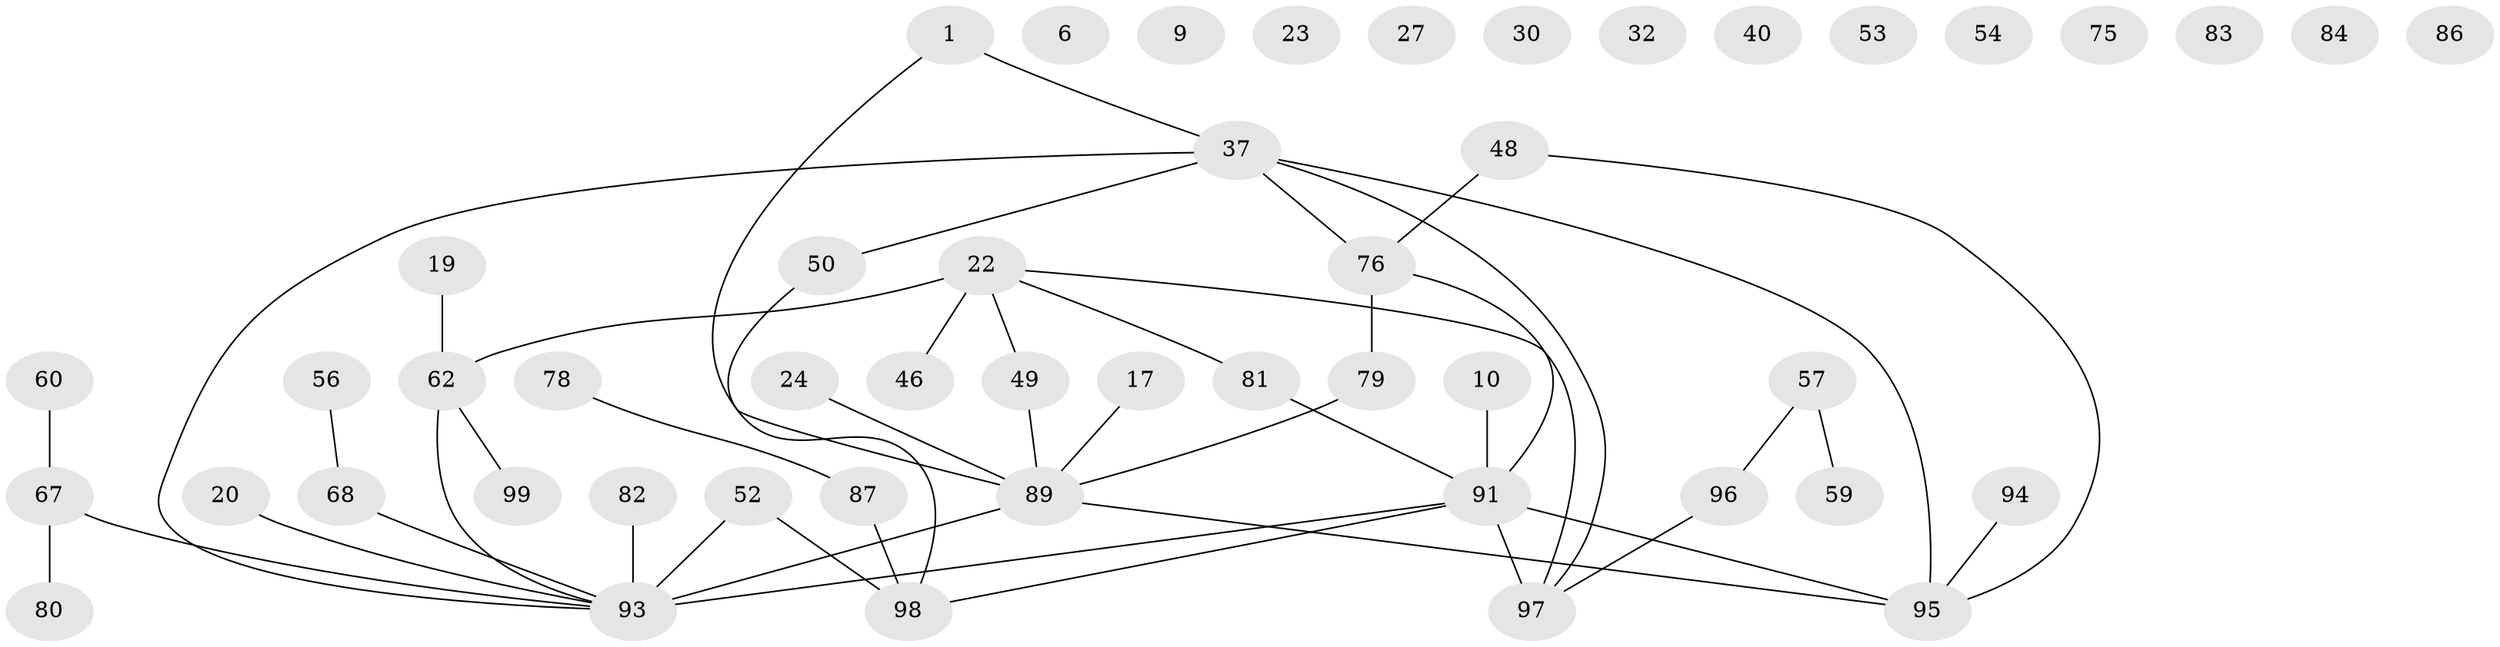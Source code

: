 // original degree distribution, {2: 0.26262626262626265, 3: 0.15151515151515152, 0: 0.12121212121212122, 1: 0.24242424242424243, 5: 0.06060606060606061, 4: 0.13131313131313133, 6: 0.020202020202020204, 7: 0.010101010101010102}
// Generated by graph-tools (version 1.1) at 2025/40/03/09/25 04:40:39]
// undirected, 49 vertices, 47 edges
graph export_dot {
graph [start="1"]
  node [color=gray90,style=filled];
  1;
  6;
  9;
  10;
  17;
  19;
  20;
  22 [super="+18"];
  23;
  24;
  27 [super="+16"];
  30;
  32;
  37 [super="+33"];
  40;
  46;
  48 [super="+39"];
  49;
  50 [super="+34+36"];
  52 [super="+4"];
  53;
  54;
  56 [super="+2+21"];
  57;
  59;
  60;
  62;
  67 [super="+35"];
  68;
  75;
  76 [super="+66"];
  78;
  79 [super="+69+74"];
  80;
  81 [super="+43"];
  82 [super="+26"];
  83;
  84;
  86;
  87;
  89 [super="+45+44+88+85"];
  91 [super="+25+55+61+90"];
  93 [super="+71+72+73+64"];
  94;
  95;
  96 [super="+29"];
  97 [super="+70+92+77"];
  98 [super="+7+11"];
  99;
  1 -- 37;
  1 -- 89;
  10 -- 91;
  17 -- 89;
  19 -- 62;
  20 -- 93;
  22 -- 46;
  22 -- 62 [weight=2];
  22 -- 81;
  22 -- 49;
  22 -- 97;
  24 -- 89;
  37 -- 95 [weight=2];
  37 -- 76 [weight=2];
  37 -- 97;
  37 -- 93 [weight=3];
  37 -- 50;
  48 -- 95;
  48 -- 76;
  49 -- 89;
  50 -- 98;
  52 -- 98;
  52 -- 93;
  56 -- 68;
  57 -- 59;
  57 -- 96;
  60 -- 67;
  62 -- 99;
  62 -- 93;
  67 -- 80;
  67 -- 93;
  68 -- 93;
  76 -- 91;
  76 -- 79;
  78 -- 87;
  79 -- 89;
  81 -- 91 [weight=2];
  82 -- 93 [weight=2];
  87 -- 98;
  89 -- 95 [weight=2];
  89 -- 93 [weight=5];
  91 -- 95;
  91 -- 97 [weight=3];
  91 -- 98;
  91 -- 93;
  94 -- 95;
  96 -- 97;
}
